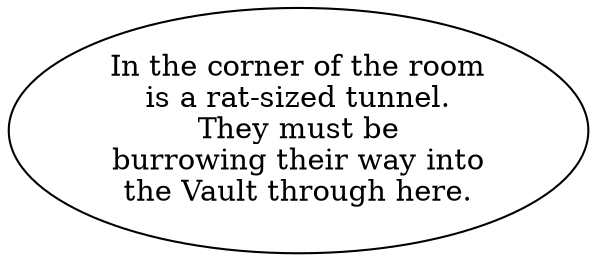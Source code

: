 digraph BVMEET {
  "start" [style=filled       fillcolor="#FFFFFF"       color="#000000"]
  "start" [label="In the corner of the room\nis a rat-sized tunnel.\nThey must be\nburrowing their way into\nthe Vault through here."]
}